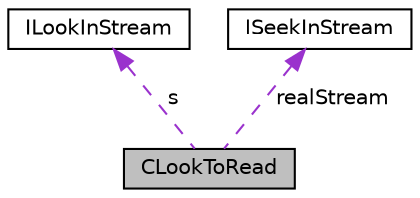 digraph "CLookToRead"
{
 // LATEX_PDF_SIZE
  edge [fontname="Helvetica",fontsize="10",labelfontname="Helvetica",labelfontsize="10"];
  node [fontname="Helvetica",fontsize="10",shape=record];
  Node1 [label="CLookToRead",height=0.2,width=0.4,color="black", fillcolor="grey75", style="filled", fontcolor="black",tooltip=" "];
  Node2 -> Node1 [dir="back",color="darkorchid3",fontsize="10",style="dashed",label=" s" ,fontname="Helvetica"];
  Node2 [label="ILookInStream",height=0.2,width=0.4,color="black", fillcolor="white", style="filled",URL="$struct_i_look_in_stream.html",tooltip=" "];
  Node3 -> Node1 [dir="back",color="darkorchid3",fontsize="10",style="dashed",label=" realStream" ,fontname="Helvetica"];
  Node3 [label="ISeekInStream",height=0.2,width=0.4,color="black", fillcolor="white", style="filled",URL="$struct_i_seek_in_stream.html",tooltip=" "];
}
